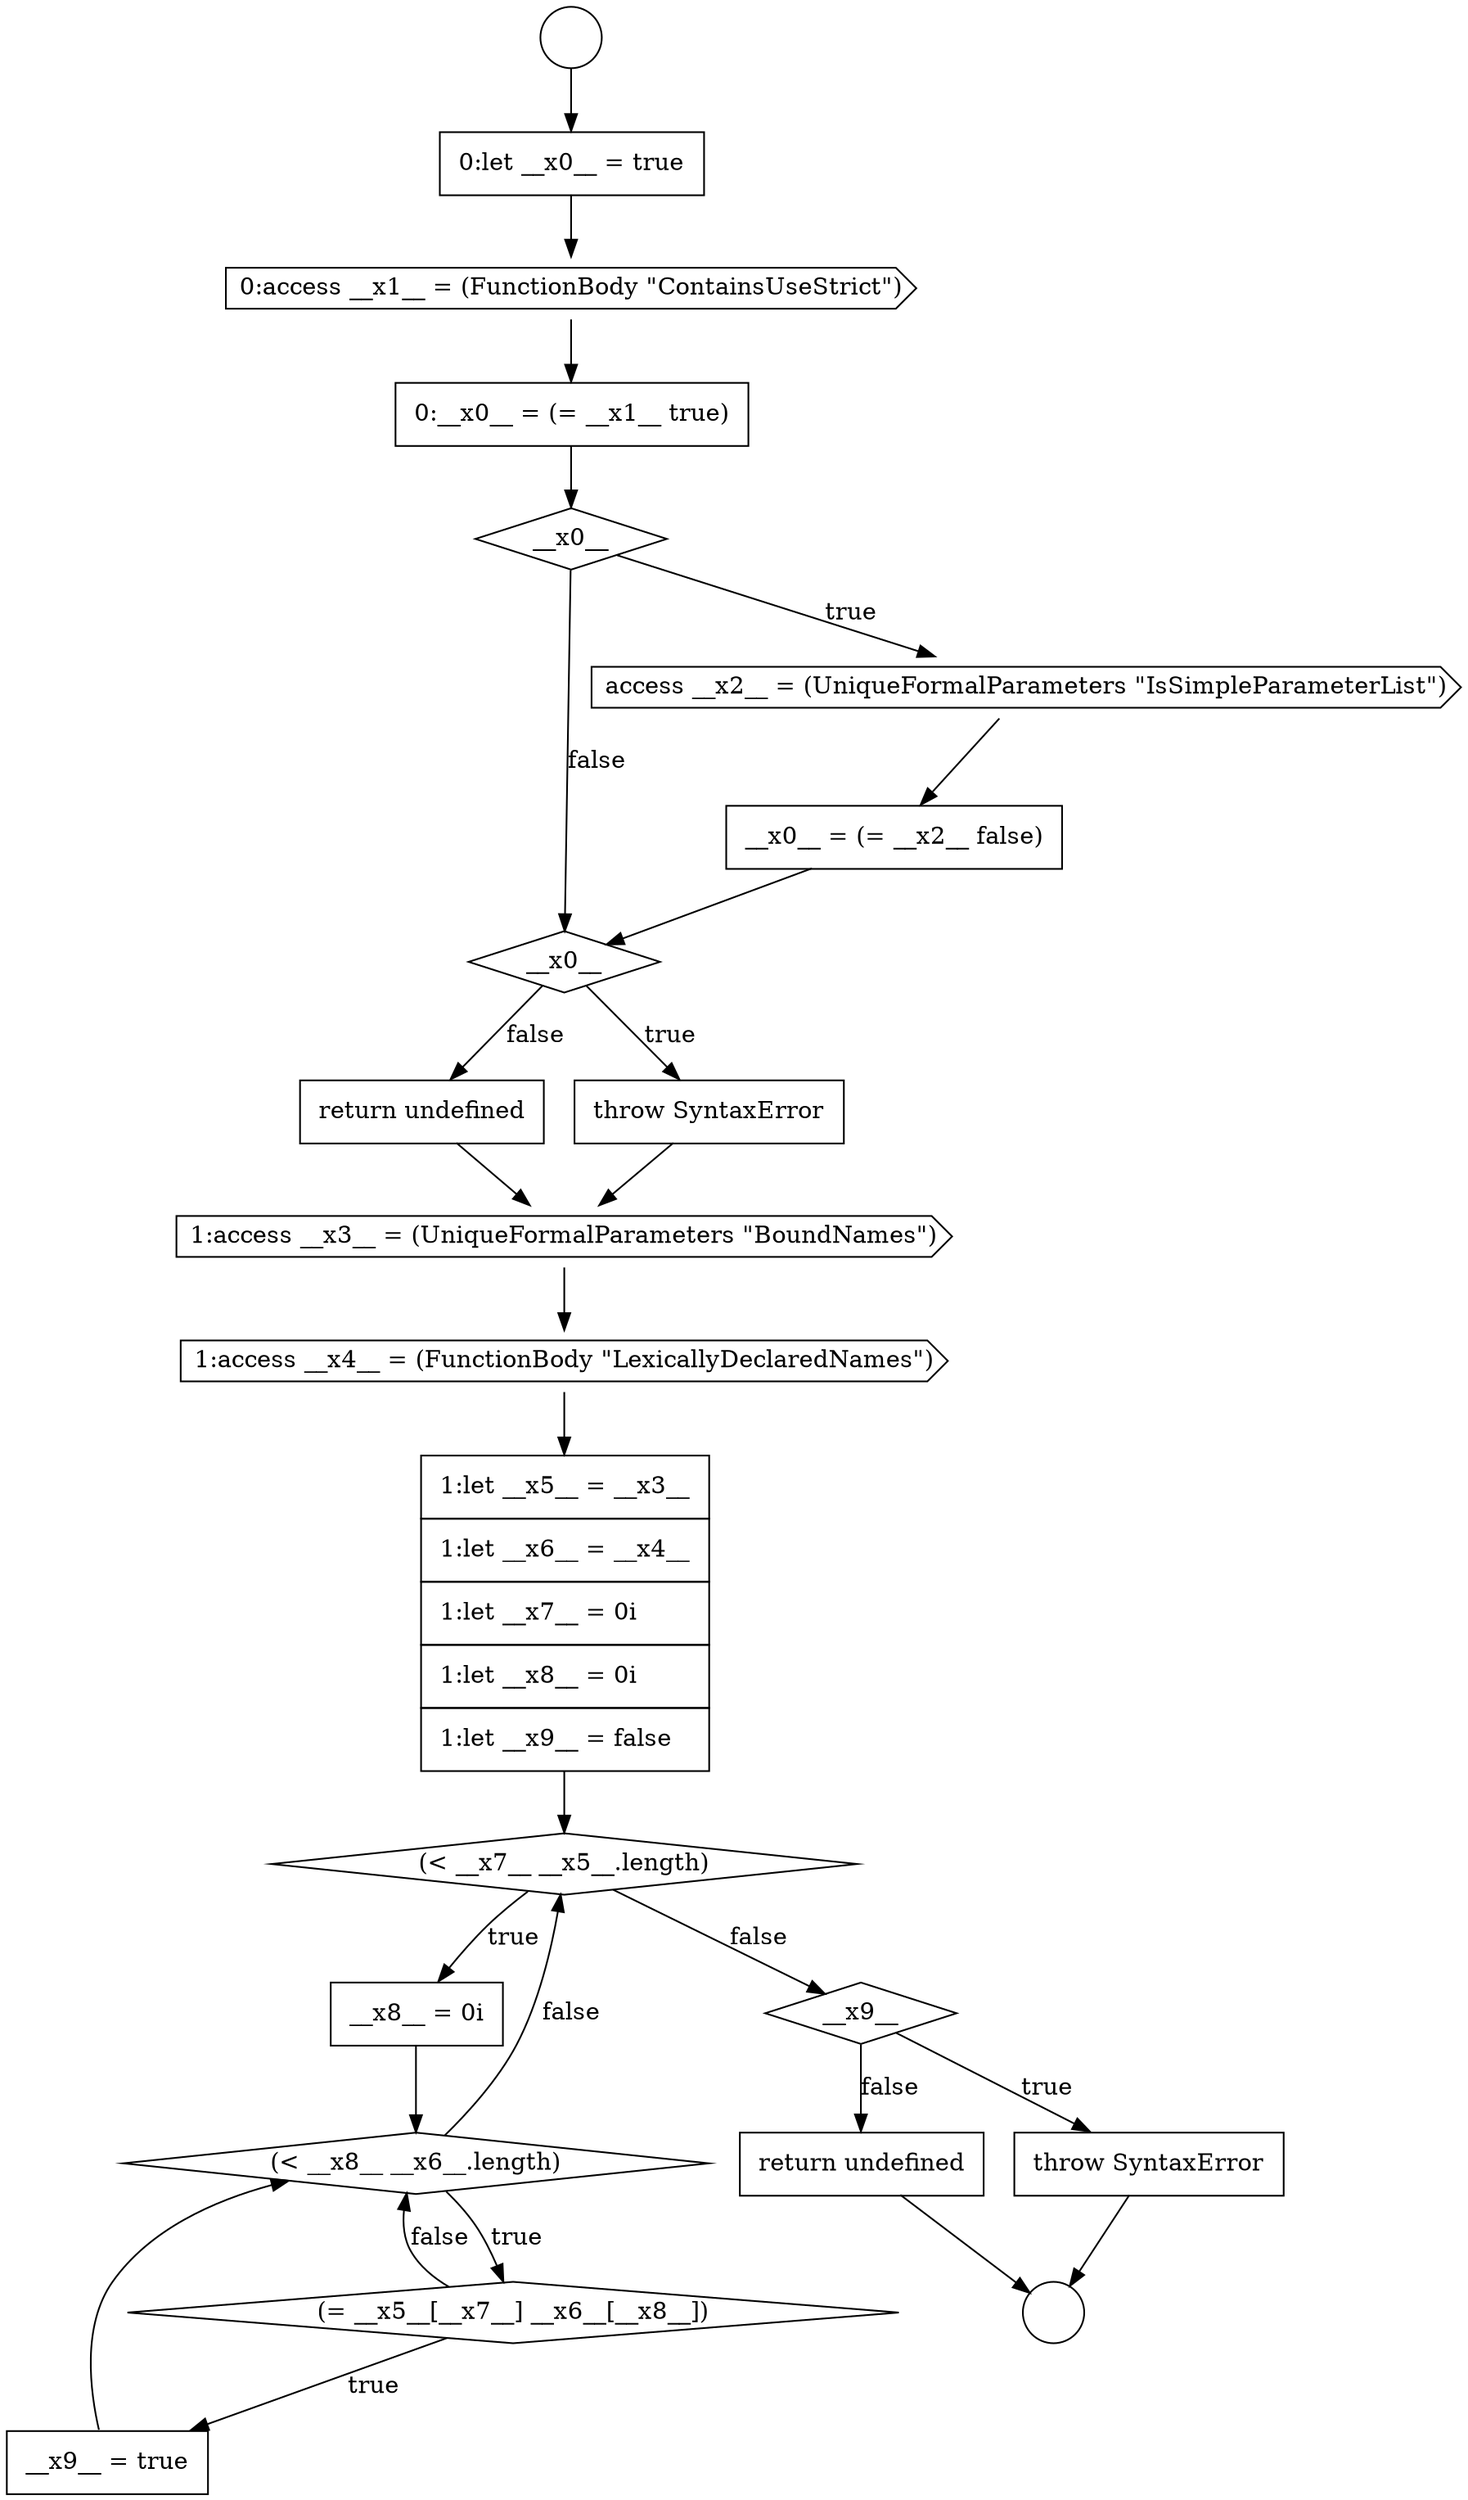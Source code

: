 digraph {
  node20726 [shape=circle label=" " color="black" fillcolor="white" style=filled]
  node20740 [shape=none, margin=0, label=<<font color="black">
    <table border="0" cellborder="1" cellspacing="0" cellpadding="10">
      <tr><td align="left">__x8__ = 0i</td></tr>
    </table>
  </font>> color="black" fillcolor="white" style=filled]
  node20743 [shape=none, margin=0, label=<<font color="black">
    <table border="0" cellborder="1" cellspacing="0" cellpadding="10">
      <tr><td align="left">__x9__ = true</td></tr>
    </table>
  </font>> color="black" fillcolor="white" style=filled]
  node20725 [shape=circle label=" " color="black" fillcolor="white" style=filled]
  node20745 [shape=none, margin=0, label=<<font color="black">
    <table border="0" cellborder="1" cellspacing="0" cellpadding="10">
      <tr><td align="left">throw SyntaxError</td></tr>
    </table>
  </font>> color="black" fillcolor="white" style=filled]
  node20733 [shape=diamond, label=<<font color="black">__x0__</font>> color="black" fillcolor="white" style=filled]
  node20730 [shape=diamond, label=<<font color="black">__x0__</font>> color="black" fillcolor="white" style=filled]
  node20746 [shape=none, margin=0, label=<<font color="black">
    <table border="0" cellborder="1" cellspacing="0" cellpadding="10">
      <tr><td align="left">return undefined</td></tr>
    </table>
  </font>> color="black" fillcolor="white" style=filled]
  node20728 [shape=cds, label=<<font color="black">0:access __x1__ = (FunctionBody &quot;ContainsUseStrict&quot;)</font>> color="black" fillcolor="white" style=filled]
  node20727 [shape=none, margin=0, label=<<font color="black">
    <table border="0" cellborder="1" cellspacing="0" cellpadding="10">
      <tr><td align="left">0:let __x0__ = true</td></tr>
    </table>
  </font>> color="black" fillcolor="white" style=filled]
  node20732 [shape=none, margin=0, label=<<font color="black">
    <table border="0" cellborder="1" cellspacing="0" cellpadding="10">
      <tr><td align="left">__x0__ = (= __x2__ false)</td></tr>
    </table>
  </font>> color="black" fillcolor="white" style=filled]
  node20735 [shape=none, margin=0, label=<<font color="black">
    <table border="0" cellborder="1" cellspacing="0" cellpadding="10">
      <tr><td align="left">return undefined</td></tr>
    </table>
  </font>> color="black" fillcolor="white" style=filled]
  node20729 [shape=none, margin=0, label=<<font color="black">
    <table border="0" cellborder="1" cellspacing="0" cellpadding="10">
      <tr><td align="left">0:__x0__ = (= __x1__ true)</td></tr>
    </table>
  </font>> color="black" fillcolor="white" style=filled]
  node20736 [shape=cds, label=<<font color="black">1:access __x3__ = (UniqueFormalParameters &quot;BoundNames&quot;)</font>> color="black" fillcolor="white" style=filled]
  node20739 [shape=diamond, label=<<font color="black">(&lt; __x7__ __x5__.length)</font>> color="black" fillcolor="white" style=filled]
  node20742 [shape=diamond, label=<<font color="black">(= __x5__[__x7__] __x6__[__x8__])</font>> color="black" fillcolor="white" style=filled]
  node20731 [shape=cds, label=<<font color="black">access __x2__ = (UniqueFormalParameters &quot;IsSimpleParameterList&quot;)</font>> color="black" fillcolor="white" style=filled]
  node20734 [shape=none, margin=0, label=<<font color="black">
    <table border="0" cellborder="1" cellspacing="0" cellpadding="10">
      <tr><td align="left">throw SyntaxError</td></tr>
    </table>
  </font>> color="black" fillcolor="white" style=filled]
  node20741 [shape=diamond, label=<<font color="black">(&lt; __x8__ __x6__.length)</font>> color="black" fillcolor="white" style=filled]
  node20738 [shape=none, margin=0, label=<<font color="black">
    <table border="0" cellborder="1" cellspacing="0" cellpadding="10">
      <tr><td align="left">1:let __x5__ = __x3__</td></tr>
      <tr><td align="left">1:let __x6__ = __x4__</td></tr>
      <tr><td align="left">1:let __x7__ = 0i</td></tr>
      <tr><td align="left">1:let __x8__ = 0i</td></tr>
      <tr><td align="left">1:let __x9__ = false</td></tr>
    </table>
  </font>> color="black" fillcolor="white" style=filled]
  node20737 [shape=cds, label=<<font color="black">1:access __x4__ = (FunctionBody &quot;LexicallyDeclaredNames&quot;)</font>> color="black" fillcolor="white" style=filled]
  node20744 [shape=diamond, label=<<font color="black">__x9__</font>> color="black" fillcolor="white" style=filled]
  node20745 -> node20726 [ color="black"]
  node20738 -> node20739 [ color="black"]
  node20732 -> node20733 [ color="black"]
  node20729 -> node20730 [ color="black"]
  node20733 -> node20734 [label=<<font color="black">true</font>> color="black"]
  node20733 -> node20735 [label=<<font color="black">false</font>> color="black"]
  node20736 -> node20737 [ color="black"]
  node20743 -> node20741 [ color="black"]
  node20731 -> node20732 [ color="black"]
  node20741 -> node20742 [label=<<font color="black">true</font>> color="black"]
  node20741 -> node20739 [label=<<font color="black">false</font>> color="black"]
  node20739 -> node20740 [label=<<font color="black">true</font>> color="black"]
  node20739 -> node20744 [label=<<font color="black">false</font>> color="black"]
  node20740 -> node20741 [ color="black"]
  node20735 -> node20736 [ color="black"]
  node20746 -> node20726 [ color="black"]
  node20734 -> node20736 [ color="black"]
  node20742 -> node20743 [label=<<font color="black">true</font>> color="black"]
  node20742 -> node20741 [label=<<font color="black">false</font>> color="black"]
  node20730 -> node20731 [label=<<font color="black">true</font>> color="black"]
  node20730 -> node20733 [label=<<font color="black">false</font>> color="black"]
  node20725 -> node20727 [ color="black"]
  node20727 -> node20728 [ color="black"]
  node20744 -> node20745 [label=<<font color="black">true</font>> color="black"]
  node20744 -> node20746 [label=<<font color="black">false</font>> color="black"]
  node20728 -> node20729 [ color="black"]
  node20737 -> node20738 [ color="black"]
}
